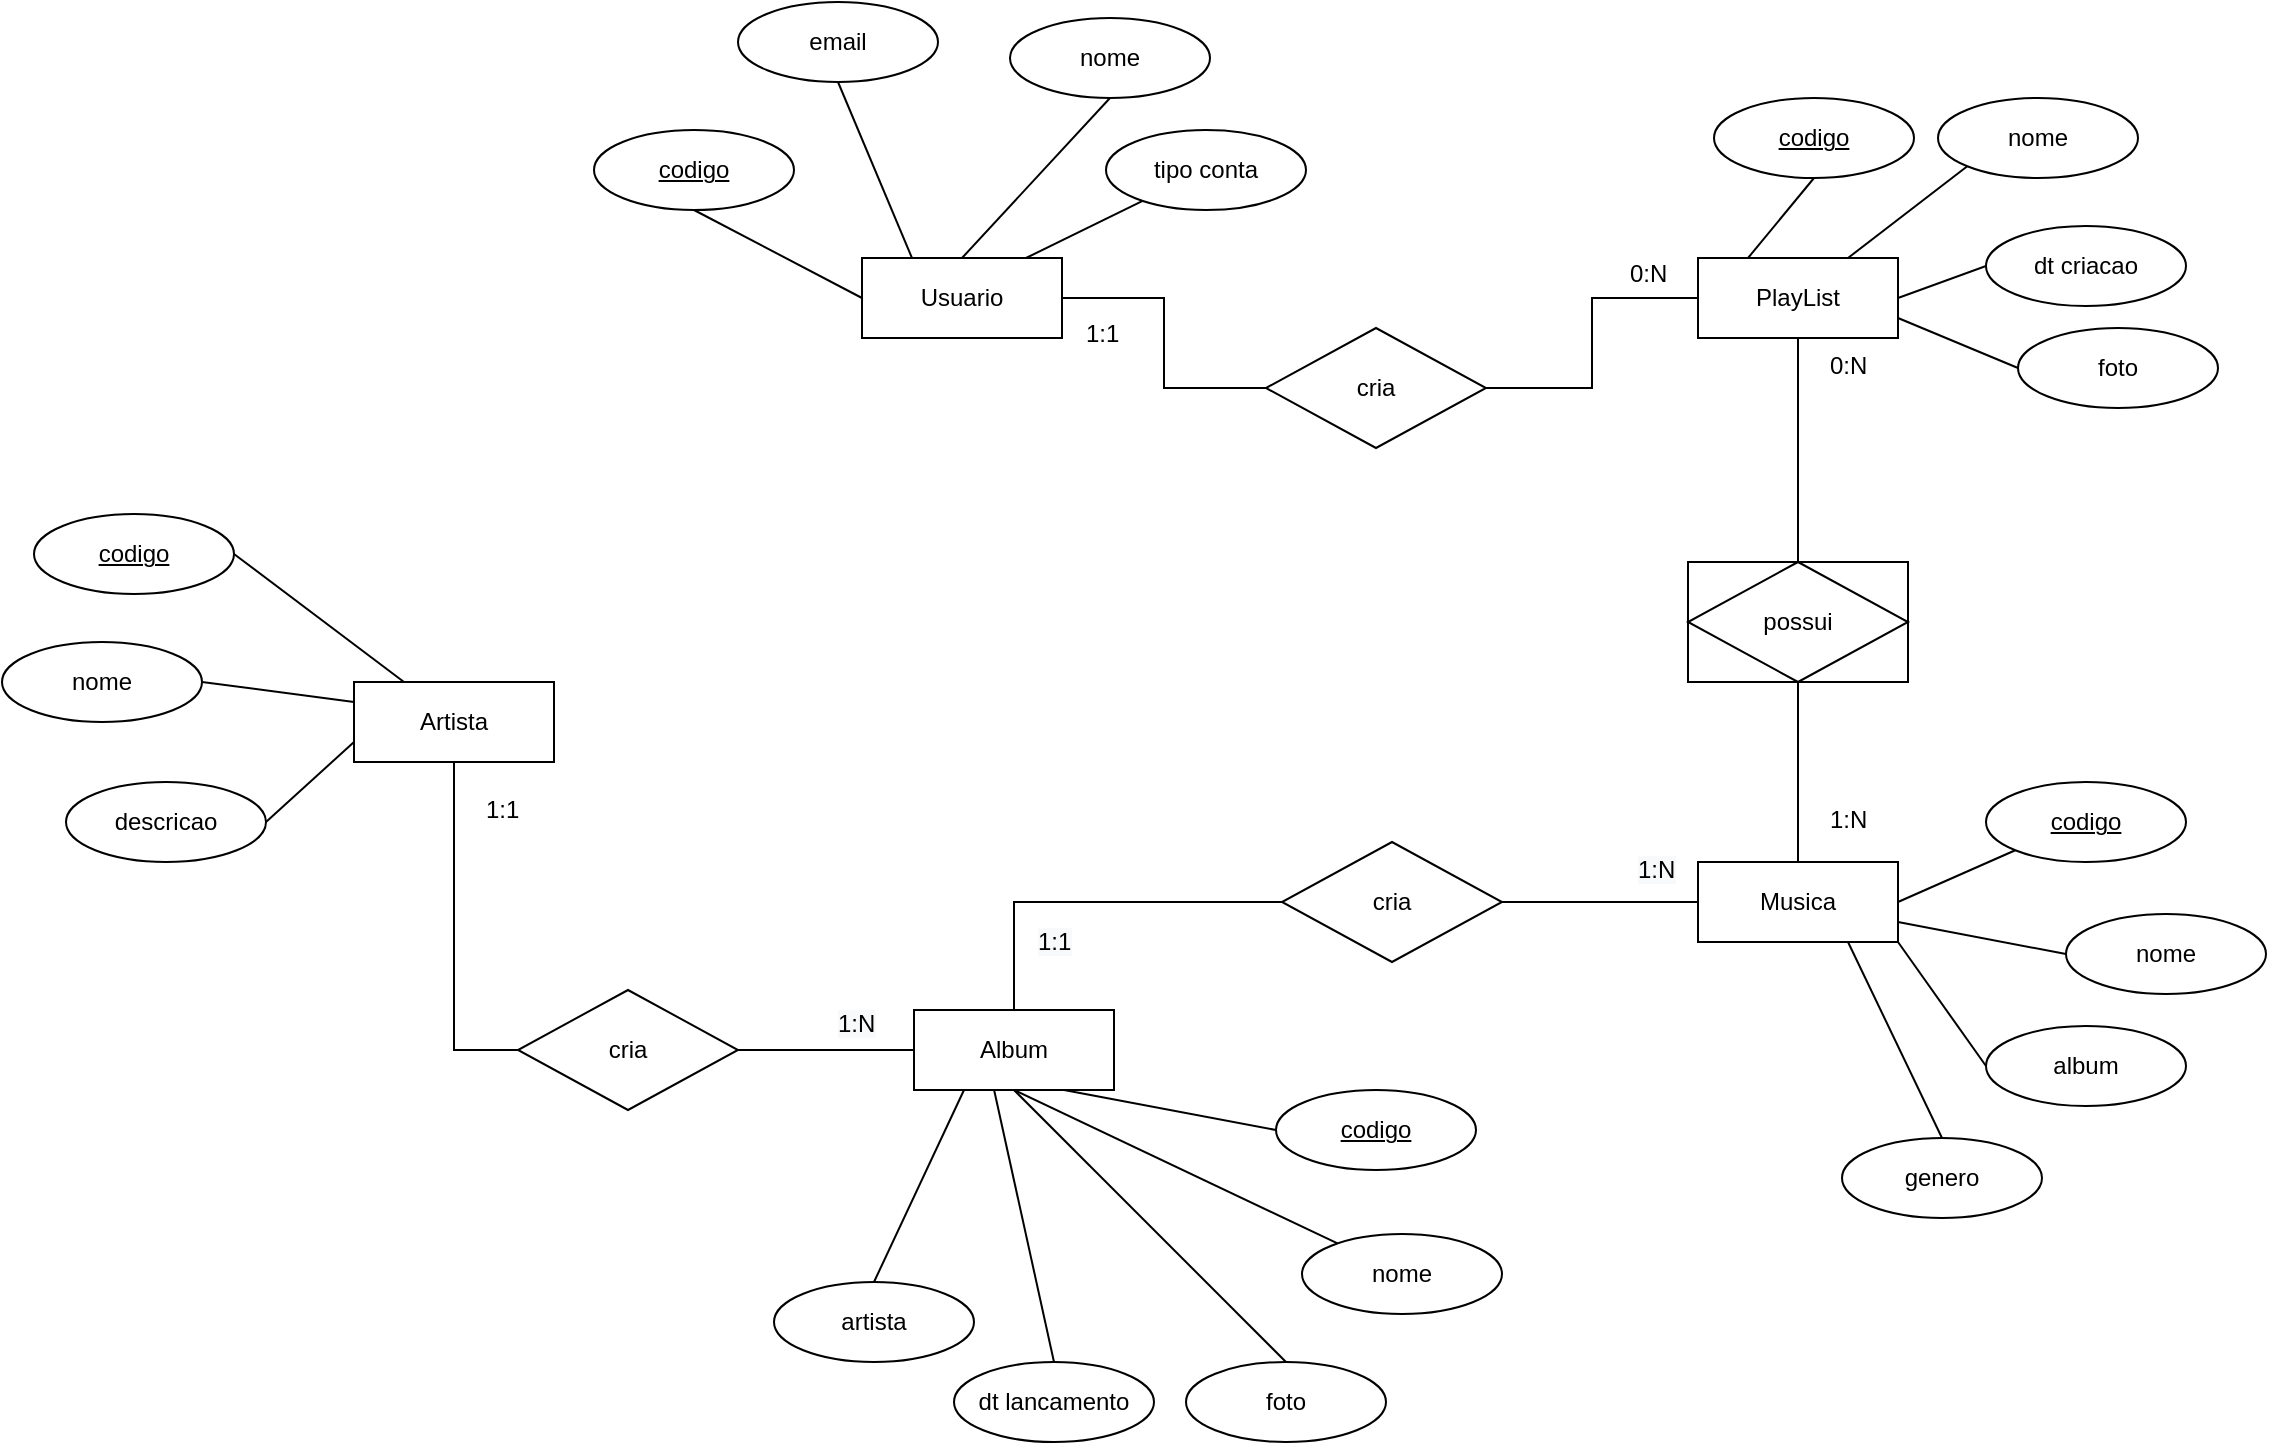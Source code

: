 <mxfile version="18.0.5" type="github">
  <diagram id="YDl1V3DUhgB1dwzyXp_w" name="Page-1">
    <mxGraphModel dx="2037" dy="646" grid="1" gridSize="8" guides="1" tooltips="1" connect="1" arrows="1" fold="1" page="1" pageScale="1" pageWidth="827" pageHeight="1169" math="0" shadow="0">
      <root>
        <mxCell id="0" />
        <mxCell id="1" parent="0" />
        <mxCell id="ad6zSSy85n5QvdU_2CmL-1" value="Musica" style="whiteSpace=wrap;html=1;align=center;" parent="1" vertex="1">
          <mxGeometry x="560" y="486" width="100" height="40" as="geometry" />
        </mxCell>
        <mxCell id="ad6zSSy85n5QvdU_2CmL-2" value="Album" style="whiteSpace=wrap;html=1;align=center;" parent="1" vertex="1">
          <mxGeometry x="168" y="560" width="100" height="40" as="geometry" />
        </mxCell>
        <mxCell id="ad6zSSy85n5QvdU_2CmL-27" style="edgeStyle=orthogonalEdgeStyle;rounded=0;orthogonalLoop=1;jettySize=auto;html=1;entryX=0.5;entryY=0;entryDx=0;entryDy=0;endArrow=none;endFill=0;" parent="1" source="ad6zSSy85n5QvdU_2CmL-3" target="ad6zSSy85n5QvdU_2CmL-31" edge="1">
          <mxGeometry relative="1" as="geometry">
            <mxPoint x="610" y="328.0" as="targetPoint" />
          </mxGeometry>
        </mxCell>
        <mxCell id="ad6zSSy85n5QvdU_2CmL-3" value="PlayList" style="whiteSpace=wrap;html=1;align=center;" parent="1" vertex="1">
          <mxGeometry x="560" y="184" width="100" height="40" as="geometry" />
        </mxCell>
        <mxCell id="ad6zSSy85n5QvdU_2CmL-18" style="edgeStyle=orthogonalEdgeStyle;rounded=0;orthogonalLoop=1;jettySize=auto;html=1;entryX=0;entryY=0.5;entryDx=0;entryDy=0;endArrow=none;endFill=0;" parent="1" source="ad6zSSy85n5QvdU_2CmL-4" target="ad6zSSy85n5QvdU_2CmL-17" edge="1">
          <mxGeometry relative="1" as="geometry">
            <mxPoint x="312" y="204" as="targetPoint" />
          </mxGeometry>
        </mxCell>
        <mxCell id="ad6zSSy85n5QvdU_2CmL-4" value="Usuario" style="whiteSpace=wrap;html=1;align=center;" parent="1" vertex="1">
          <mxGeometry x="142" y="184" width="100" height="40" as="geometry" />
        </mxCell>
        <mxCell id="ad6zSSy85n5QvdU_2CmL-7" value="nome" style="ellipse;whiteSpace=wrap;html=1;align=center;" parent="1" vertex="1">
          <mxGeometry x="216" y="64" width="100" height="40" as="geometry" />
        </mxCell>
        <mxCell id="ad6zSSy85n5QvdU_2CmL-8" value="codigo" style="ellipse;whiteSpace=wrap;html=1;align=center;fontStyle=4;" parent="1" vertex="1">
          <mxGeometry x="8" y="120" width="100" height="40" as="geometry" />
        </mxCell>
        <mxCell id="ad6zSSy85n5QvdU_2CmL-9" value="codigo" style="ellipse;whiteSpace=wrap;html=1;align=center;fontStyle=4;" parent="1" vertex="1">
          <mxGeometry x="568" y="104" width="100" height="40" as="geometry" />
        </mxCell>
        <mxCell id="ad6zSSy85n5QvdU_2CmL-10" value="codigo" style="ellipse;whiteSpace=wrap;html=1;align=center;fontStyle=4;" parent="1" vertex="1">
          <mxGeometry x="704" y="446" width="100" height="40" as="geometry" />
        </mxCell>
        <mxCell id="ad6zSSy85n5QvdU_2CmL-12" value="" style="endArrow=none;html=1;rounded=0;exitX=0.5;exitY=1;exitDx=0;exitDy=0;entryX=0;entryY=0.5;entryDx=0;entryDy=0;" parent="1" source="ad6zSSy85n5QvdU_2CmL-8" target="ad6zSSy85n5QvdU_2CmL-4" edge="1">
          <mxGeometry relative="1" as="geometry">
            <mxPoint x="342" y="314" as="sourcePoint" />
            <mxPoint x="502" y="314" as="targetPoint" />
          </mxGeometry>
        </mxCell>
        <mxCell id="ad6zSSy85n5QvdU_2CmL-14" value="" style="endArrow=none;html=1;rounded=0;exitX=0.5;exitY=1;exitDx=0;exitDy=0;entryX=0.5;entryY=0;entryDx=0;entryDy=0;" parent="1" source="ad6zSSy85n5QvdU_2CmL-7" target="ad6zSSy85n5QvdU_2CmL-4" edge="1">
          <mxGeometry relative="1" as="geometry">
            <mxPoint x="242" y="154" as="sourcePoint" />
            <mxPoint x="177" y="194" as="targetPoint" />
          </mxGeometry>
        </mxCell>
        <mxCell id="ad6zSSy85n5QvdU_2CmL-15" value="" style="endArrow=none;html=1;rounded=0;exitX=0.5;exitY=1;exitDx=0;exitDy=0;entryX=0.25;entryY=0;entryDx=0;entryDy=0;" parent="1" source="ad6zSSy85n5QvdU_2CmL-9" target="ad6zSSy85n5QvdU_2CmL-3" edge="1">
          <mxGeometry relative="1" as="geometry">
            <mxPoint x="282" y="174" as="sourcePoint" />
            <mxPoint x="327" y="214" as="targetPoint" />
          </mxGeometry>
        </mxCell>
        <mxCell id="ad6zSSy85n5QvdU_2CmL-16" value="" style="endArrow=none;html=1;rounded=0;exitX=0;exitY=1;exitDx=0;exitDy=0;entryX=1;entryY=0.5;entryDx=0;entryDy=0;" parent="1" source="ad6zSSy85n5QvdU_2CmL-10" target="ad6zSSy85n5QvdU_2CmL-1" edge="1">
          <mxGeometry relative="1" as="geometry">
            <mxPoint x="240" y="336" as="sourcePoint" />
            <mxPoint x="285" y="376" as="targetPoint" />
          </mxGeometry>
        </mxCell>
        <mxCell id="ad6zSSy85n5QvdU_2CmL-19" style="edgeStyle=orthogonalEdgeStyle;rounded=0;orthogonalLoop=1;jettySize=auto;html=1;entryX=0;entryY=0.5;entryDx=0;entryDy=0;endArrow=none;endFill=0;" parent="1" source="ad6zSSy85n5QvdU_2CmL-17" target="ad6zSSy85n5QvdU_2CmL-3" edge="1">
          <mxGeometry relative="1" as="geometry" />
        </mxCell>
        <mxCell id="ad6zSSy85n5QvdU_2CmL-17" value="cria" style="shape=rhombus;perimeter=rhombusPerimeter;whiteSpace=wrap;html=1;align=center;" parent="1" vertex="1">
          <mxGeometry x="344" y="219" width="110" height="60" as="geometry" />
        </mxCell>
        <mxCell id="ad6zSSy85n5QvdU_2CmL-20" value="1:1" style="text;strokeColor=none;fillColor=none;spacingLeft=4;spacingRight=4;overflow=hidden;rotatable=0;points=[[0,0.5],[1,0.5]];portConstraint=eastwest;fontSize=12;" parent="1" vertex="1">
          <mxGeometry x="248" y="208" width="40" height="30" as="geometry" />
        </mxCell>
        <mxCell id="ad6zSSy85n5QvdU_2CmL-21" value="0:N" style="text;strokeColor=none;fillColor=none;spacingLeft=4;spacingRight=4;overflow=hidden;rotatable=0;points=[[0,0.5],[1,0.5]];portConstraint=eastwest;fontSize=12;" parent="1" vertex="1">
          <mxGeometry x="520" y="178" width="40" height="30" as="geometry" />
        </mxCell>
        <mxCell id="ad6zSSy85n5QvdU_2CmL-22" value="nome" style="ellipse;whiteSpace=wrap;html=1;align=center;" parent="1" vertex="1">
          <mxGeometry x="680" y="104" width="100" height="40" as="geometry" />
        </mxCell>
        <mxCell id="ad6zSSy85n5QvdU_2CmL-23" value="dt criacao" style="ellipse;whiteSpace=wrap;html=1;align=center;" parent="1" vertex="1">
          <mxGeometry x="704" y="168" width="100" height="40" as="geometry" />
        </mxCell>
        <mxCell id="ad6zSSy85n5QvdU_2CmL-24" value="" style="endArrow=none;html=1;rounded=0;exitX=0;exitY=1;exitDx=0;exitDy=0;entryX=0.75;entryY=0;entryDx=0;entryDy=0;" parent="1" source="ad6zSSy85n5QvdU_2CmL-22" target="ad6zSSy85n5QvdU_2CmL-3" edge="1">
          <mxGeometry relative="1" as="geometry">
            <mxPoint x="626" y="152" as="sourcePoint" />
            <mxPoint x="593" y="192" as="targetPoint" />
          </mxGeometry>
        </mxCell>
        <mxCell id="ad6zSSy85n5QvdU_2CmL-25" value="" style="endArrow=none;html=1;rounded=0;exitX=0;exitY=0.5;exitDx=0;exitDy=0;entryX=1;entryY=0.5;entryDx=0;entryDy=0;" parent="1" source="ad6zSSy85n5QvdU_2CmL-23" target="ad6zSSy85n5QvdU_2CmL-3" edge="1">
          <mxGeometry relative="1" as="geometry">
            <mxPoint x="634" y="160" as="sourcePoint" />
            <mxPoint x="601" y="200" as="targetPoint" />
          </mxGeometry>
        </mxCell>
        <mxCell id="ad6zSSy85n5QvdU_2CmL-28" style="edgeStyle=orthogonalEdgeStyle;rounded=0;orthogonalLoop=1;jettySize=auto;html=1;entryX=0.5;entryY=0;entryDx=0;entryDy=0;endArrow=none;endFill=0;" parent="1" source="ad6zSSy85n5QvdU_2CmL-31" target="ad6zSSy85n5QvdU_2CmL-1" edge="1">
          <mxGeometry relative="1" as="geometry">
            <mxPoint x="610" y="388.0" as="sourcePoint" />
          </mxGeometry>
        </mxCell>
        <mxCell id="ad6zSSy85n5QvdU_2CmL-29" value="0:N" style="text;strokeColor=none;fillColor=none;spacingLeft=4;spacingRight=4;overflow=hidden;rotatable=0;points=[[0,0.5],[1,0.5]];portConstraint=eastwest;fontSize=12;" parent="1" vertex="1">
          <mxGeometry x="620" y="224" width="40" height="30" as="geometry" />
        </mxCell>
        <mxCell id="ad6zSSy85n5QvdU_2CmL-30" value="1:N" style="text;strokeColor=none;fillColor=none;spacingLeft=4;spacingRight=4;overflow=hidden;rotatable=0;points=[[0,0.5],[1,0.5]];portConstraint=eastwest;fontSize=12;" parent="1" vertex="1">
          <mxGeometry x="620" y="451" width="40" height="30" as="geometry" />
        </mxCell>
        <mxCell id="ad6zSSy85n5QvdU_2CmL-31" value="possui" style="shape=associativeEntity;whiteSpace=wrap;html=1;align=center;" parent="1" vertex="1">
          <mxGeometry x="555" y="336" width="110" height="60" as="geometry" />
        </mxCell>
        <mxCell id="ad6zSSy85n5QvdU_2CmL-33" value="album" style="ellipse;whiteSpace=wrap;html=1;align=center;" parent="1" vertex="1">
          <mxGeometry x="704" y="568" width="100" height="40" as="geometry" />
        </mxCell>
        <mxCell id="ad6zSSy85n5QvdU_2CmL-34" value="nome" style="ellipse;whiteSpace=wrap;html=1;align=center;" parent="1" vertex="1">
          <mxGeometry x="744" y="512" width="100" height="40" as="geometry" />
        </mxCell>
        <mxCell id="ad6zSSy85n5QvdU_2CmL-35" value="" style="endArrow=none;html=1;rounded=0;exitX=0;exitY=0.5;exitDx=0;exitDy=0;entryX=1;entryY=0.75;entryDx=0;entryDy=0;" parent="1" source="ad6zSSy85n5QvdU_2CmL-34" target="ad6zSSy85n5QvdU_2CmL-1" edge="1">
          <mxGeometry relative="1" as="geometry">
            <mxPoint x="726.645" y="488.142" as="sourcePoint" />
            <mxPoint x="668" y="514" as="targetPoint" />
          </mxGeometry>
        </mxCell>
        <mxCell id="ad6zSSy85n5QvdU_2CmL-36" value="" style="endArrow=none;html=1;rounded=0;exitX=0;exitY=0.5;exitDx=0;exitDy=0;entryX=1;entryY=1;entryDx=0;entryDy=0;" parent="1" source="ad6zSSy85n5QvdU_2CmL-33" target="ad6zSSy85n5QvdU_2CmL-1" edge="1">
          <mxGeometry relative="1" as="geometry">
            <mxPoint x="734.645" y="496.142" as="sourcePoint" />
            <mxPoint x="676" y="522" as="targetPoint" />
          </mxGeometry>
        </mxCell>
        <mxCell id="zQ9mL043IzY8WEwB54IS-1" value="tipo conta" style="ellipse;whiteSpace=wrap;html=1;align=center;" vertex="1" parent="1">
          <mxGeometry x="264" y="120" width="100" height="40" as="geometry" />
        </mxCell>
        <mxCell id="zQ9mL043IzY8WEwB54IS-2" value="" style="endArrow=none;html=1;rounded=0;" edge="1" parent="1" source="zQ9mL043IzY8WEwB54IS-1">
          <mxGeometry relative="1" as="geometry">
            <mxPoint x="230" y="112" as="sourcePoint" />
            <mxPoint x="224" y="184" as="targetPoint" />
          </mxGeometry>
        </mxCell>
        <mxCell id="zQ9mL043IzY8WEwB54IS-3" value="email" style="ellipse;whiteSpace=wrap;html=1;align=center;" vertex="1" parent="1">
          <mxGeometry x="80" y="56" width="100" height="40" as="geometry" />
        </mxCell>
        <mxCell id="zQ9mL043IzY8WEwB54IS-4" value="" style="endArrow=none;html=1;rounded=0;exitX=0.5;exitY=1;exitDx=0;exitDy=0;entryX=0.25;entryY=0;entryDx=0;entryDy=0;" edge="1" parent="1" source="zQ9mL043IzY8WEwB54IS-3" target="ad6zSSy85n5QvdU_2CmL-4">
          <mxGeometry relative="1" as="geometry">
            <mxPoint x="66" y="168" as="sourcePoint" />
            <mxPoint x="150" y="212" as="targetPoint" />
          </mxGeometry>
        </mxCell>
        <mxCell id="zQ9mL043IzY8WEwB54IS-5" value="foto" style="ellipse;whiteSpace=wrap;html=1;align=center;" vertex="1" parent="1">
          <mxGeometry x="720" y="219" width="100" height="40" as="geometry" />
        </mxCell>
        <mxCell id="zQ9mL043IzY8WEwB54IS-6" value="" style="endArrow=none;html=1;rounded=0;exitX=0;exitY=0.5;exitDx=0;exitDy=0;entryX=1;entryY=0.75;entryDx=0;entryDy=0;" edge="1" parent="1" source="zQ9mL043IzY8WEwB54IS-5" target="ad6zSSy85n5QvdU_2CmL-3">
          <mxGeometry relative="1" as="geometry">
            <mxPoint x="712" y="196" as="sourcePoint" />
            <mxPoint x="668" y="212" as="targetPoint" />
          </mxGeometry>
        </mxCell>
        <mxCell id="zQ9mL043IzY8WEwB54IS-15" style="edgeStyle=orthogonalEdgeStyle;rounded=0;orthogonalLoop=1;jettySize=auto;html=1;entryX=0;entryY=0.5;entryDx=0;entryDy=0;endArrow=none;endFill=0;" edge="1" parent="1" source="zQ9mL043IzY8WEwB54IS-7" target="zQ9mL043IzY8WEwB54IS-14">
          <mxGeometry relative="1" as="geometry" />
        </mxCell>
        <mxCell id="zQ9mL043IzY8WEwB54IS-7" value="Artista" style="whiteSpace=wrap;html=1;align=center;" vertex="1" parent="1">
          <mxGeometry x="-112" y="396" width="100" height="40" as="geometry" />
        </mxCell>
        <mxCell id="zQ9mL043IzY8WEwB54IS-8" value="codigo" style="ellipse;whiteSpace=wrap;html=1;align=center;fontStyle=4;" vertex="1" parent="1">
          <mxGeometry x="349" y="600" width="100" height="40" as="geometry" />
        </mxCell>
        <mxCell id="zQ9mL043IzY8WEwB54IS-9" value="" style="endArrow=none;html=1;rounded=0;exitX=0;exitY=0.5;exitDx=0;exitDy=0;entryX=0.75;entryY=1;entryDx=0;entryDy=0;" edge="1" parent="1" source="zQ9mL043IzY8WEwB54IS-8" target="ad6zSSy85n5QvdU_2CmL-2">
          <mxGeometry relative="1" as="geometry">
            <mxPoint x="640" y="670" as="sourcePoint" />
            <mxPoint x="596" y="608" as="targetPoint" />
          </mxGeometry>
        </mxCell>
        <mxCell id="zQ9mL043IzY8WEwB54IS-11" style="edgeStyle=orthogonalEdgeStyle;rounded=0;orthogonalLoop=1;jettySize=auto;html=1;endArrow=none;endFill=0;" edge="1" parent="1" source="zQ9mL043IzY8WEwB54IS-10" target="ad6zSSy85n5QvdU_2CmL-2">
          <mxGeometry relative="1" as="geometry" />
        </mxCell>
        <mxCell id="zQ9mL043IzY8WEwB54IS-12" style="edgeStyle=orthogonalEdgeStyle;rounded=0;orthogonalLoop=1;jettySize=auto;html=1;entryX=0;entryY=0.5;entryDx=0;entryDy=0;endArrow=none;endFill=0;" edge="1" parent="1" source="zQ9mL043IzY8WEwB54IS-10" target="ad6zSSy85n5QvdU_2CmL-1">
          <mxGeometry relative="1" as="geometry" />
        </mxCell>
        <mxCell id="zQ9mL043IzY8WEwB54IS-10" value="cria" style="shape=rhombus;perimeter=rhombusPerimeter;whiteSpace=wrap;html=1;align=center;" vertex="1" parent="1">
          <mxGeometry x="352" y="476" width="110" height="60" as="geometry" />
        </mxCell>
        <mxCell id="zQ9mL043IzY8WEwB54IS-16" style="edgeStyle=orthogonalEdgeStyle;rounded=0;orthogonalLoop=1;jettySize=auto;html=1;entryX=0;entryY=0.5;entryDx=0;entryDy=0;endArrow=none;endFill=0;" edge="1" parent="1" source="zQ9mL043IzY8WEwB54IS-14" target="ad6zSSy85n5QvdU_2CmL-2">
          <mxGeometry relative="1" as="geometry" />
        </mxCell>
        <mxCell id="zQ9mL043IzY8WEwB54IS-14" value="cria" style="shape=rhombus;perimeter=rhombusPerimeter;whiteSpace=wrap;html=1;align=center;" vertex="1" parent="1">
          <mxGeometry x="-30" y="550" width="110" height="60" as="geometry" />
        </mxCell>
        <mxCell id="zQ9mL043IzY8WEwB54IS-17" value="1:1" style="text;strokeColor=none;fillColor=none;spacingLeft=4;spacingRight=4;overflow=hidden;rotatable=0;points=[[0,0.5],[1,0.5]];portConstraint=eastwest;fontSize=12;" vertex="1" parent="1">
          <mxGeometry x="-52" y="446" width="40" height="30" as="geometry" />
        </mxCell>
        <mxCell id="zQ9mL043IzY8WEwB54IS-18" value="&lt;span style=&quot;color: rgb(0, 0, 0); font-family: Helvetica; font-size: 12px; font-style: normal; font-variant-ligatures: normal; font-variant-caps: normal; font-weight: 400; letter-spacing: normal; orphans: 2; text-align: left; text-indent: 0px; text-transform: none; widows: 2; word-spacing: 0px; -webkit-text-stroke-width: 0px; background-color: rgb(248, 249, 250); text-decoration-thickness: initial; text-decoration-style: initial; text-decoration-color: initial; float: none; display: inline !important;&quot;&gt;1:N&lt;/span&gt;" style="text;whiteSpace=wrap;html=1;" vertex="1" parent="1">
          <mxGeometry x="128" y="553" width="40" height="32" as="geometry" />
        </mxCell>
        <mxCell id="zQ9mL043IzY8WEwB54IS-19" value="&lt;span style=&quot;color: rgb(0, 0, 0); font-family: Helvetica; font-size: 12px; font-style: normal; font-variant-ligatures: normal; font-variant-caps: normal; font-weight: 400; letter-spacing: normal; orphans: 2; text-align: left; text-indent: 0px; text-transform: none; widows: 2; word-spacing: 0px; -webkit-text-stroke-width: 0px; background-color: rgb(248, 249, 250); text-decoration-thickness: initial; text-decoration-style: initial; text-decoration-color: initial; float: none; display: inline !important;&quot;&gt;1:1&lt;/span&gt;" style="text;whiteSpace=wrap;html=1;" vertex="1" parent="1">
          <mxGeometry x="228" y="512" width="40" height="32" as="geometry" />
        </mxCell>
        <mxCell id="zQ9mL043IzY8WEwB54IS-20" value="&lt;span style=&quot;color: rgb(0, 0, 0); font-family: Helvetica; font-size: 12px; font-style: normal; font-variant-ligatures: normal; font-variant-caps: normal; font-weight: 400; letter-spacing: normal; orphans: 2; text-align: left; text-indent: 0px; text-transform: none; widows: 2; word-spacing: 0px; -webkit-text-stroke-width: 0px; background-color: rgb(248, 249, 250); text-decoration-thickness: initial; text-decoration-style: initial; text-decoration-color: initial; float: none; display: inline !important;&quot;&gt;1:N&lt;/span&gt;" style="text;whiteSpace=wrap;html=1;" vertex="1" parent="1">
          <mxGeometry x="528" y="476" width="40" height="32" as="geometry" />
        </mxCell>
        <mxCell id="zQ9mL043IzY8WEwB54IS-21" value="nome" style="ellipse;whiteSpace=wrap;html=1;align=center;" vertex="1" parent="1">
          <mxGeometry x="-288" y="376" width="100" height="40" as="geometry" />
        </mxCell>
        <mxCell id="zQ9mL043IzY8WEwB54IS-22" value="descricao" style="ellipse;whiteSpace=wrap;html=1;align=center;" vertex="1" parent="1">
          <mxGeometry x="-256" y="446" width="100" height="40" as="geometry" />
        </mxCell>
        <mxCell id="zQ9mL043IzY8WEwB54IS-24" value="nome" style="ellipse;whiteSpace=wrap;html=1;align=center;" vertex="1" parent="1">
          <mxGeometry x="362" y="672" width="100" height="40" as="geometry" />
        </mxCell>
        <mxCell id="zQ9mL043IzY8WEwB54IS-25" value="foto" style="ellipse;whiteSpace=wrap;html=1;align=center;" vertex="1" parent="1">
          <mxGeometry x="304" y="736" width="100" height="40" as="geometry" />
        </mxCell>
        <mxCell id="zQ9mL043IzY8WEwB54IS-26" value="dt lancamento" style="ellipse;whiteSpace=wrap;html=1;align=center;" vertex="1" parent="1">
          <mxGeometry x="188" y="736" width="100" height="40" as="geometry" />
        </mxCell>
        <mxCell id="zQ9mL043IzY8WEwB54IS-27" value="artista" style="ellipse;whiteSpace=wrap;html=1;align=center;" vertex="1" parent="1">
          <mxGeometry x="98" y="696" width="100" height="40" as="geometry" />
        </mxCell>
        <mxCell id="zQ9mL043IzY8WEwB54IS-29" value="" style="endArrow=none;html=1;rounded=0;entryX=0.5;entryY=1;entryDx=0;entryDy=0;" edge="1" parent="1" source="zQ9mL043IzY8WEwB54IS-24" target="ad6zSSy85n5QvdU_2CmL-2">
          <mxGeometry relative="1" as="geometry">
            <mxPoint x="302.645" y="645.858" as="sourcePoint" />
            <mxPoint x="251" y="608" as="targetPoint" />
          </mxGeometry>
        </mxCell>
        <mxCell id="zQ9mL043IzY8WEwB54IS-30" value="" style="endArrow=none;html=1;rounded=0;exitX=0.5;exitY=0;exitDx=0;exitDy=0;entryX=0.5;entryY=1;entryDx=0;entryDy=0;" edge="1" parent="1" source="zQ9mL043IzY8WEwB54IS-25" target="ad6zSSy85n5QvdU_2CmL-2">
          <mxGeometry relative="1" as="geometry">
            <mxPoint x="310.645" y="653.858" as="sourcePoint" />
            <mxPoint x="208" y="592" as="targetPoint" />
          </mxGeometry>
        </mxCell>
        <mxCell id="zQ9mL043IzY8WEwB54IS-31" value="" style="endArrow=none;html=1;rounded=0;exitX=0.5;exitY=0;exitDx=0;exitDy=0;entryX=0.4;entryY=0.994;entryDx=0;entryDy=0;entryPerimeter=0;" edge="1" parent="1" source="zQ9mL043IzY8WEwB54IS-26" target="ad6zSSy85n5QvdU_2CmL-2">
          <mxGeometry relative="1" as="geometry">
            <mxPoint x="318.645" y="661.858" as="sourcePoint" />
            <mxPoint x="267" y="624" as="targetPoint" />
          </mxGeometry>
        </mxCell>
        <mxCell id="zQ9mL043IzY8WEwB54IS-32" value="" style="endArrow=none;html=1;rounded=0;exitX=0.5;exitY=0;exitDx=0;exitDy=0;entryX=0.25;entryY=1;entryDx=0;entryDy=0;" edge="1" parent="1" source="zQ9mL043IzY8WEwB54IS-27" target="ad6zSSy85n5QvdU_2CmL-2">
          <mxGeometry relative="1" as="geometry">
            <mxPoint x="326.645" y="669.858" as="sourcePoint" />
            <mxPoint x="275" y="632" as="targetPoint" />
          </mxGeometry>
        </mxCell>
        <mxCell id="zQ9mL043IzY8WEwB54IS-33" value="" style="endArrow=none;html=1;rounded=0;exitX=1;exitY=0.5;exitDx=0;exitDy=0;entryX=0;entryY=0.25;entryDx=0;entryDy=0;" edge="1" parent="1" source="zQ9mL043IzY8WEwB54IS-21" target="zQ9mL043IzY8WEwB54IS-7">
          <mxGeometry relative="1" as="geometry">
            <mxPoint x="156" y="704" as="sourcePoint" />
            <mxPoint x="201" y="608" as="targetPoint" />
          </mxGeometry>
        </mxCell>
        <mxCell id="zQ9mL043IzY8WEwB54IS-34" value="" style="endArrow=none;html=1;rounded=0;exitX=0;exitY=0.75;exitDx=0;exitDy=0;entryX=1;entryY=0.5;entryDx=0;entryDy=0;" edge="1" parent="1" source="zQ9mL043IzY8WEwB54IS-7" target="zQ9mL043IzY8WEwB54IS-22">
          <mxGeometry relative="1" as="geometry">
            <mxPoint x="164" y="712" as="sourcePoint" />
            <mxPoint x="209" y="616" as="targetPoint" />
          </mxGeometry>
        </mxCell>
        <mxCell id="zQ9mL043IzY8WEwB54IS-35" value="codigo" style="ellipse;whiteSpace=wrap;html=1;align=center;fontStyle=4;" vertex="1" parent="1">
          <mxGeometry x="-272" y="312" width="100" height="40" as="geometry" />
        </mxCell>
        <mxCell id="zQ9mL043IzY8WEwB54IS-36" value="" style="endArrow=none;html=1;rounded=0;exitX=1;exitY=0.5;exitDx=0;exitDy=0;entryX=0.25;entryY=0;entryDx=0;entryDy=0;" edge="1" parent="1" source="zQ9mL043IzY8WEwB54IS-35" target="zQ9mL043IzY8WEwB54IS-7">
          <mxGeometry relative="1" as="geometry">
            <mxPoint x="168" y="504" as="sourcePoint" />
            <mxPoint x="328" y="504" as="targetPoint" />
          </mxGeometry>
        </mxCell>
        <mxCell id="zQ9mL043IzY8WEwB54IS-37" value="genero" style="ellipse;whiteSpace=wrap;html=1;align=center;" vertex="1" parent="1">
          <mxGeometry x="632" y="624" width="100" height="40" as="geometry" />
        </mxCell>
        <mxCell id="zQ9mL043IzY8WEwB54IS-38" value="" style="endArrow=none;html=1;rounded=0;exitX=0.5;exitY=0;exitDx=0;exitDy=0;entryX=0.75;entryY=1;entryDx=0;entryDy=0;" edge="1" parent="1" source="zQ9mL043IzY8WEwB54IS-37" target="ad6zSSy85n5QvdU_2CmL-1">
          <mxGeometry relative="1" as="geometry">
            <mxPoint x="712" y="596" as="sourcePoint" />
            <mxPoint x="668" y="534" as="targetPoint" />
          </mxGeometry>
        </mxCell>
      </root>
    </mxGraphModel>
  </diagram>
</mxfile>
